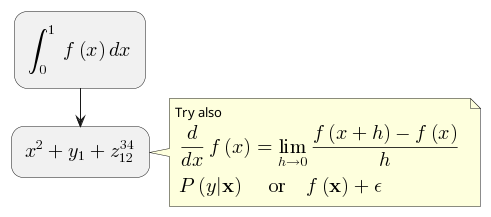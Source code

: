 @startuml
:<math>int_0^1f(x)dx</math>;
:<math>x^2+y_1+z_12^34</math>;
note right
Try also
<math>d/dxf(x)=lim_(h->0)(f(x+h)-f(x))/h</math>
<math>P(y|bb"x") or f(bb"x")+epsilon</math>
end note
@enduml
